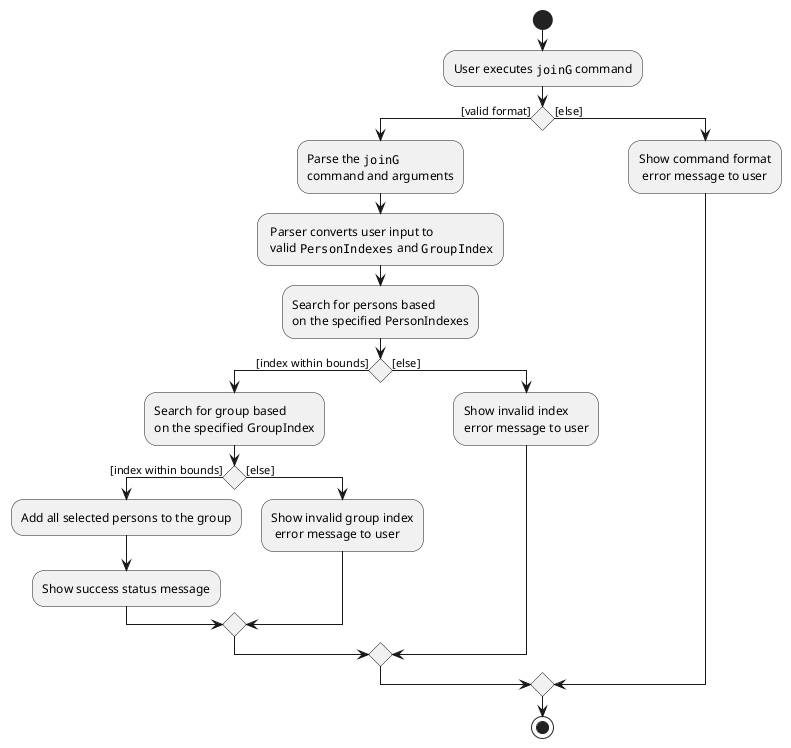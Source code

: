 @startuml
'https://plantuml.com/activity-diagram-beta

start

:User executes ""joinG"" command;

if () then ([valid format])
    :Parse the ""joinG""
    command and arguments;

    : Parser converts user input to
     valid ""PersonIndexes"" and ""GroupIndex"";

    :Search for persons based
    on the specified PersonIndexes;

    if () then ([index within bounds])

    :Search for group based
    on the specified GroupIndex;

    if () then ([index within bounds])

    :Add all selected persons to the group;

    :Show success status message;

    else ([else])

    :Show invalid group index
     error message to user;

    endif

    else ([else])

    :Show invalid index
    error message to user;

endif
else ([else])

    :Show command format
     error message to user;

endif


stop

@enduml
